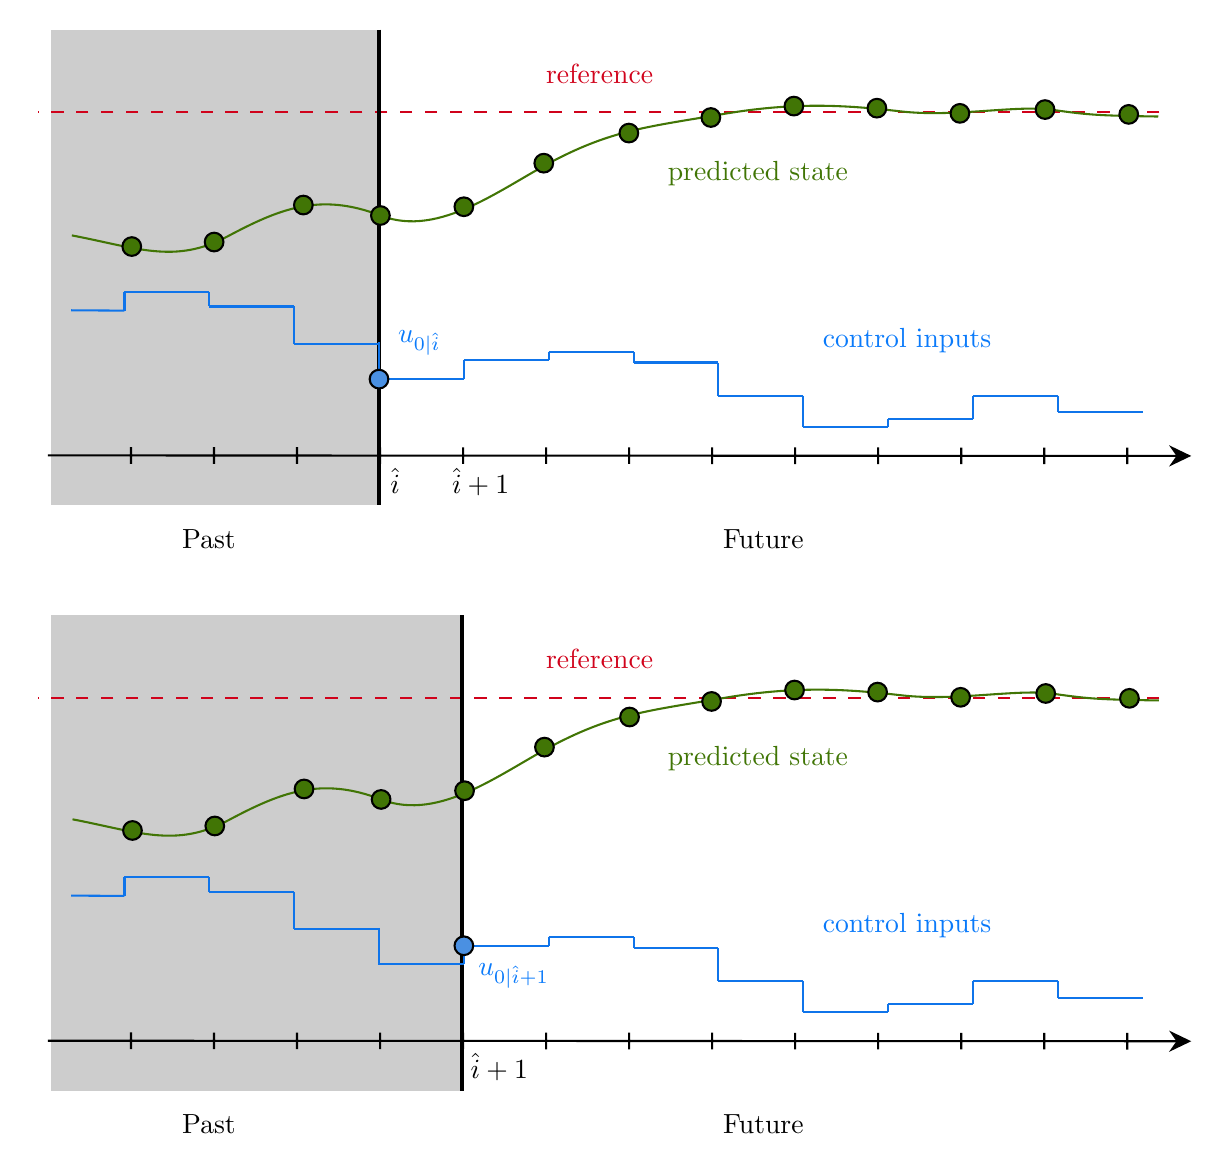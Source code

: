 

\tikzset{every picture/.style={line width=0.75pt}} %

\begin{tikzpicture}[x=0.75pt,y=0.75pt,yscale=-1,xscale=1]

\draw  [draw opacity=0][fill={rgb, 255:red, 155; green, 155; blue, 155 }  ,fill opacity=0.5 ] (17,34.67) -- (176,34.67) -- (176,263.75) -- (17,263.75) -- cycle ;
\draw [color={rgb, 255:red, 208; green, 2; blue, 27 }  ,draw opacity=1 ][line width=0.75]  [dash pattern={on 4.5pt off 4.5pt}]  (551,74.45) -- (10.67,74.45) ;
\draw [line width=1.5]    (175,34.67) -- (175,263.75) ;
\draw [color={rgb, 255:red, 65; green, 117; blue, 5 }  ,draw opacity=1 ]   (27,133.75) .. controls (58.62,139.8) and (76.71,147.73) .. (102,134.25) .. controls (127.29,120.77) and (146.69,112.96) .. (175.67,124.17) .. controls (204.65,135.38) and (234.43,110.24) .. (261.71,96.45) .. controls (289,82.67) and (306.33,81.17) .. (341,75.25) .. controls (375.67,69.33) and (400.33,71) .. (426.33,74) .. controls (452.33,77) and (482.21,70.78) .. (499.5,73.25) .. controls (516.79,75.72) and (521.1,76.02) .. (550.43,76.48) ;
\draw  [fill={rgb, 255:red, 65; green, 117; blue, 5 }  ,fill opacity=1 ] (91.05,136.95) .. controls (91.05,134.47) and (93.06,132.45) .. (95.55,132.45) .. controls (98.03,132.45) and (100.05,134.47) .. (100.05,136.95) .. controls (100.05,139.44) and (98.03,141.45) .. (95.55,141.45) .. controls (93.06,141.45) and (91.05,139.44) .. (91.05,136.95) -- cycle ;
\draw  [fill={rgb, 255:red, 65; green, 117; blue, 5 }  ,fill opacity=1 ] (51.38,139.12) .. controls (51.38,136.64) and (53.4,134.62) .. (55.88,134.62) .. controls (58.37,134.62) and (60.38,136.64) .. (60.38,139.12) .. controls (60.38,141.61) and (58.37,143.62) .. (55.88,143.62) .. controls (53.4,143.62) and (51.38,141.61) .. (51.38,139.12) -- cycle ;
\draw  [fill={rgb, 255:red, 65; green, 117; blue, 5 }  ,fill opacity=1 ] (134.05,119.12) .. controls (134.05,116.64) and (136.06,114.62) .. (138.55,114.62) .. controls (141.03,114.62) and (143.05,116.64) .. (143.05,119.12) .. controls (143.05,121.61) and (141.03,123.62) .. (138.55,123.62) .. controls (136.06,123.62) and (134.05,121.61) .. (134.05,119.12) -- cycle ;
\draw  [fill={rgb, 255:red, 65; green, 117; blue, 5 }  ,fill opacity=1 ] (171.17,124.17) .. controls (171.17,121.68) and (173.18,119.67) .. (175.67,119.67) .. controls (178.15,119.67) and (180.17,121.68) .. (180.17,124.17) .. controls (180.17,126.65) and (178.15,128.67) .. (175.67,128.67) .. controls (173.18,128.67) and (171.17,126.65) .. (171.17,124.17) -- cycle ;
\draw  [fill={rgb, 255:red, 65; green, 117; blue, 5 }  ,fill opacity=1 ] (211.38,119.95) .. controls (211.38,117.47) and (213.4,115.45) .. (215.88,115.45) .. controls (218.37,115.45) and (220.38,117.47) .. (220.38,119.95) .. controls (220.38,122.44) and (218.37,124.45) .. (215.88,124.45) .. controls (213.4,124.45) and (211.38,122.44) .. (211.38,119.95) -- cycle ;
\draw  [fill={rgb, 255:red, 65; green, 117; blue, 5 }  ,fill opacity=1 ] (249.88,98.95) .. controls (249.88,96.47) and (251.9,94.45) .. (254.38,94.45) .. controls (256.87,94.45) and (258.88,96.47) .. (258.88,98.95) .. controls (258.88,101.44) and (256.87,103.45) .. (254.38,103.45) .. controls (251.9,103.45) and (249.88,101.44) .. (249.88,98.95) -- cycle ;
\draw  [fill={rgb, 255:red, 65; green, 117; blue, 5 }  ,fill opacity=1 ] (290.88,84.45) .. controls (290.88,81.97) and (292.9,79.95) .. (295.38,79.95) .. controls (297.87,79.95) and (299.88,81.97) .. (299.88,84.45) .. controls (299.88,86.94) and (297.87,88.95) .. (295.38,88.95) .. controls (292.9,88.95) and (290.88,86.94) .. (290.88,84.45) -- cycle ;
\draw  [fill={rgb, 255:red, 65; green, 117; blue, 5 }  ,fill opacity=1 ] (330.38,76.95) .. controls (330.38,74.47) and (332.4,72.45) .. (334.88,72.45) .. controls (337.37,72.45) and (339.38,74.47) .. (339.38,76.95) .. controls (339.38,79.44) and (337.37,81.45) .. (334.88,81.45) .. controls (332.4,81.45) and (330.38,79.44) .. (330.38,76.95) -- cycle ;
\draw  [fill={rgb, 255:red, 65; green, 117; blue, 5 }  ,fill opacity=1 ] (370.38,71.45) .. controls (370.38,68.97) and (372.4,66.95) .. (374.88,66.95) .. controls (377.37,66.95) and (379.38,68.97) .. (379.38,71.45) .. controls (379.38,73.94) and (377.37,75.95) .. (374.88,75.95) .. controls (372.4,75.95) and (370.38,73.94) .. (370.38,71.45) -- cycle ;
\draw  [fill={rgb, 255:red, 65; green, 117; blue, 5 }  ,fill opacity=1 ] (410.38,72.45) .. controls (410.38,69.97) and (412.4,67.95) .. (414.88,67.95) .. controls (417.37,67.95) and (419.38,69.97) .. (419.38,72.45) .. controls (419.38,74.94) and (417.37,76.95) .. (414.88,76.95) .. controls (412.4,76.95) and (410.38,74.94) .. (410.38,72.45) -- cycle ;
\draw  [fill={rgb, 255:red, 65; green, 117; blue, 5 }  ,fill opacity=1 ] (450.38,74.95) .. controls (450.38,72.47) and (452.4,70.45) .. (454.88,70.45) .. controls (457.37,70.45) and (459.38,72.47) .. (459.38,74.95) .. controls (459.38,77.44) and (457.37,79.45) .. (454.88,79.45) .. controls (452.4,79.45) and (450.38,77.44) .. (450.38,74.95) -- cycle ;
\draw  [fill={rgb, 255:red, 65; green, 117; blue, 5 }  ,fill opacity=1 ] (491.38,73.12) .. controls (491.38,70.64) and (493.4,68.62) .. (495.88,68.62) .. controls (498.37,68.62) and (500.38,70.64) .. (500.38,73.12) .. controls (500.38,75.61) and (498.37,77.62) .. (495.88,77.62) .. controls (493.4,77.62) and (491.38,75.61) .. (491.38,73.12) -- cycle ;
\draw  [fill={rgb, 255:red, 65; green, 117; blue, 5 }  ,fill opacity=1 ] (531.71,75.45) .. controls (531.71,72.97) and (533.73,70.95) .. (536.21,70.95) .. controls (538.7,70.95) and (540.71,72.97) .. (540.71,75.45) .. controls (540.71,77.94) and (538.7,79.95) .. (536.21,79.95) .. controls (533.73,79.95) and (531.71,77.94) .. (531.71,75.45) -- cycle ;
\draw    (15.5,239.75) -- (563.33,240) (55.5,235.77) -- (55.5,243.77)(95.5,235.79) -- (95.5,243.79)(135.5,235.8) -- (135.5,243.8)(175.5,235.82) -- (175.5,243.82)(215.5,235.84) -- (215.5,243.84)(255.5,235.86) -- (255.5,243.86)(295.5,235.88) -- (295.5,243.88)(335.5,235.9) -- (335.5,243.9)(375.5,235.91) -- (375.5,243.91)(415.5,235.93) -- (415.5,243.93)(455.5,235.95) -- (455.5,243.95)(495.5,235.97) -- (495.5,243.97)(535.5,235.99) -- (535.5,243.99) ;
\draw [shift={(566.33,240)}, rotate = 180.03] [fill={rgb, 255:red, 0; green, 0; blue, 0 }  ][line width=0.08]  [draw opacity=0] (10.72,-5.15) -- (0,0) -- (10.72,5.15) -- (7.12,0) -- cycle    ;
\draw [color={rgb, 255:red, 15; green, 116; blue, 234 }  ,draw opacity=1 ]   (175,203) -- (215.88,203) ;
\draw [color={rgb, 255:red, 15; green, 116; blue, 234 }  ,draw opacity=1 ]   (215.88,194) -- (256.76,194) ;
\draw [color={rgb, 255:red, 15; green, 116; blue, 234 }  ,draw opacity=1 ]   (256.76,190) -- (297.64,190) ;
\draw [color={rgb, 255:red, 15; green, 116; blue, 234 }  ,draw opacity=1 ]   (297.64,195) -- (338.52,195) ;
\draw [color={rgb, 255:red, 15; green, 116; blue, 234 }  ,draw opacity=1 ]   (338.52,211) -- (379.4,211) ;
\draw [color={rgb, 255:red, 15; green, 116; blue, 234 }  ,draw opacity=1 ]   (379.4,226) -- (420.29,226) ;
\draw [color={rgb, 255:red, 15; green, 116; blue, 234 }  ,draw opacity=1 ]   (420.29,222) -- (461.17,222) ;
\draw [color={rgb, 255:red, 15; green, 116; blue, 234 }  ,draw opacity=1 ]   (461.17,211) -- (502.05,211) ;
\draw [color={rgb, 255:red, 15; green, 116; blue, 234 }  ,draw opacity=1 ]   (502.05,219) -- (542.93,219) ;
\draw [color={rgb, 255:red, 15; green, 116; blue, 234 }  ,draw opacity=1 ]   (134.12,186) -- (175,186) ;
\draw [color={rgb, 255:red, 15; green, 116; blue, 234 }  ,draw opacity=1 ]   (93.24,168) -- (134.12,168) ;
\draw [color={rgb, 255:red, 15; green, 116; blue, 234 }  ,draw opacity=1 ]   (52.36,161) -- (93.24,161) ;
\draw [color={rgb, 255:red, 15; green, 116; blue, 234 }  ,draw opacity=1 ]   (26.67,169.83) -- (52.36,170) ;
\draw [color={rgb, 255:red, 15; green, 116; blue, 234 }  ,draw opacity=1 ]   (93.24,161) -- (93.24,168) ;
\draw [color={rgb, 255:red, 15; green, 116; blue, 234 }  ,draw opacity=1 ]   (52.36,161) -- (52.36,170) ;
\draw [color={rgb, 255:red, 15; green, 116; blue, 234 }  ,draw opacity=1 ]   (134.12,168) -- (134.12,186) ;
\draw [color={rgb, 255:red, 15; green, 116; blue, 234 }  ,draw opacity=1 ]   (175,185.33) -- (175,203.33) ;
\draw [color={rgb, 255:red, 15; green, 116; blue, 234 }  ,draw opacity=1 ]   (215.88,194) -- (215.88,203) ;
\draw [color={rgb, 255:red, 15; green, 116; blue, 234 }  ,draw opacity=1 ]   (461.17,211) -- (461.17,222) ;
\draw [color={rgb, 255:red, 15; green, 116; blue, 234 }  ,draw opacity=1 ]   (256.76,190) -- (256.76,194) ;
\draw [color={rgb, 255:red, 15; green, 116; blue, 234 }  ,draw opacity=1 ]   (297.64,190) -- (297.64,195) ;
\draw [color={rgb, 255:red, 15; green, 116; blue, 234 }  ,draw opacity=1 ]   (338.52,195) -- (338.52,211) ;
\draw [color={rgb, 255:red, 15; green, 116; blue, 234 }  ,draw opacity=1 ]   (379.4,211) -- (379.4,226) ;
\draw [color={rgb, 255:red, 15; green, 116; blue, 234 }  ,draw opacity=1 ]   (420.29,222) -- (420.29,226) ;
\draw [color={rgb, 255:red, 15; green, 116; blue, 234 }  ,draw opacity=1 ]   (502.05,211) -- (502.05,219) ;
\draw  [draw opacity=0][fill={rgb, 255:red, 155; green, 155; blue, 155 }  ,fill opacity=0.5 ] (17,316.67) -- (215,316.67) -- (215,545.75) -- (17,545.75) -- cycle ;
\draw [color={rgb, 255:red, 208; green, 2; blue, 27 }  ,draw opacity=1 ][line width=0.75]  [dash pattern={on 4.5pt off 4.5pt}]  (551,356.45) -- (10.67,356.45) ;
\draw [line width=1.5]    (215,316.67) -- (215,545.75) ;
\draw    (15.5,521.75) -- (563.33,522) (55.5,517.77) -- (55.5,525.77)(95.5,517.79) -- (95.5,525.79)(135.5,517.8) -- (135.5,525.8)(175.5,517.82) -- (175.5,525.82)(215.5,517.84) -- (215.5,525.84)(255.5,517.86) -- (255.5,525.86)(295.5,517.88) -- (295.5,525.88)(335.5,517.9) -- (335.5,525.9)(375.5,517.91) -- (375.5,525.91)(415.5,517.93) -- (415.5,525.93)(455.5,517.95) -- (455.5,525.95)(495.5,517.97) -- (495.5,525.97)(535.5,517.99) -- (535.5,525.99) ;
\draw [shift={(566.33,522)}, rotate = 180.03] [fill={rgb, 255:red, 0; green, 0; blue, 0 }  ][line width=0.08]  [draw opacity=0] (10.72,-5.15) -- (0,0) -- (10.72,5.15) -- (7.12,0) -- cycle    ;
\draw [color={rgb, 255:red, 15; green, 116; blue, 234 }  ,draw opacity=1 ]   (175,485) -- (215.88,485) ;
\draw [color={rgb, 255:red, 15; green, 116; blue, 234 }  ,draw opacity=1 ]   (215.88,476) -- (256.76,476) ;
\draw [color={rgb, 255:red, 15; green, 116; blue, 234 }  ,draw opacity=1 ]   (256.76,472) -- (297.64,472) ;
\draw [color={rgb, 255:red, 15; green, 116; blue, 234 }  ,draw opacity=1 ]   (297.64,477) -- (338.52,477) ;
\draw [color={rgb, 255:red, 15; green, 116; blue, 234 }  ,draw opacity=1 ]   (338.52,493) -- (379.4,493) ;
\draw [color={rgb, 255:red, 15; green, 116; blue, 234 }  ,draw opacity=1 ]   (379.4,508) -- (420.29,508) ;
\draw [color={rgb, 255:red, 15; green, 116; blue, 234 }  ,draw opacity=1 ]   (420.29,504) -- (461.17,504) ;
\draw [color={rgb, 255:red, 15; green, 116; blue, 234 }  ,draw opacity=1 ]   (461.17,493) -- (502.05,493) ;
\draw [color={rgb, 255:red, 15; green, 116; blue, 234 }  ,draw opacity=1 ]   (502.05,501) -- (542.93,501) ;
\draw [color={rgb, 255:red, 15; green, 116; blue, 234 }  ,draw opacity=1 ]   (134.12,468) -- (175,468) ;
\draw [color={rgb, 255:red, 15; green, 116; blue, 234 }  ,draw opacity=1 ]   (93.24,450) -- (134.12,450) ;
\draw [color={rgb, 255:red, 15; green, 116; blue, 234 }  ,draw opacity=1 ]   (26.67,451.83) -- (52.36,452) ;
\draw [color={rgb, 255:red, 15; green, 116; blue, 234 }  ,draw opacity=1 ]   (134.12,450) -- (134.12,468) ;
\draw [color={rgb, 255:red, 15; green, 116; blue, 234 }  ,draw opacity=1 ]   (175,467.33) -- (175,485.33) ;
\draw [color={rgb, 255:red, 15; green, 116; blue, 234 }  ,draw opacity=1 ]   (215.88,476) -- (215.88,485) ;
\draw [color={rgb, 255:red, 15; green, 116; blue, 234 }  ,draw opacity=1 ]   (461.17,493) -- (461.17,504) ;
\draw [color={rgb, 255:red, 15; green, 116; blue, 234 }  ,draw opacity=1 ]   (256.76,472) -- (256.76,476) ;
\draw [color={rgb, 255:red, 15; green, 116; blue, 234 }  ,draw opacity=1 ]   (297.64,472) -- (297.64,477) ;
\draw [color={rgb, 255:red, 15; green, 116; blue, 234 }  ,draw opacity=1 ]   (338.52,477) -- (338.52,493) ;
\draw [color={rgb, 255:red, 15; green, 116; blue, 234 }  ,draw opacity=1 ]   (379.4,493) -- (379.4,508) ;
\draw [color={rgb, 255:red, 15; green, 116; blue, 234 }  ,draw opacity=1 ]   (420.29,504) -- (420.29,508) ;
\draw [color={rgb, 255:red, 15; green, 116; blue, 234 }  ,draw opacity=1 ]   (502.05,493) -- (502.05,501) ;
\draw  [fill={rgb, 255:red, 74; green, 144; blue, 226 }  ,fill opacity=1 ] (170.5,203) .. controls (170.5,200.51) and (172.51,198.5) .. (175,198.5) .. controls (177.49,198.5) and (179.5,200.51) .. (179.5,203) .. controls (179.5,205.49) and (177.49,207.5) .. (175,207.5) .. controls (172.51,207.5) and (170.5,205.49) .. (170.5,203) -- cycle ;
\draw  [fill={rgb, 255:red, 74; green, 144; blue, 226 }  ,fill opacity=1 ] (211.38,476) .. controls (211.38,473.51) and (213.4,471.5) .. (215.88,471.5) .. controls (218.37,471.5) and (220.38,473.51) .. (220.38,476) .. controls (220.38,478.49) and (218.37,480.5) .. (215.88,480.5) .. controls (213.4,480.5) and (211.38,478.49) .. (211.38,476) -- cycle ;
\draw [color={rgb, 255:red, 65; green, 117; blue, 5 }  ,draw opacity=1 ]   (27.33,415.08) .. controls (58.95,421.13) and (77.05,429.06) .. (102.33,415.58) .. controls (127.62,402.11) and (147.02,394.29) .. (176,405.5) .. controls (204.98,416.71) and (234.76,391.57) .. (262.05,377.79) .. controls (289.33,364) and (306.67,362.5) .. (341.33,356.58) .. controls (376,350.67) and (400.67,352.33) .. (426.67,355.33) .. controls (452.67,358.33) and (482.55,352.12) .. (499.83,354.58) .. controls (517.12,357.05) and (521.43,357.36) .. (550.76,357.81) ;
\draw  [fill={rgb, 255:red, 65; green, 117; blue, 5 }  ,fill opacity=1 ] (91.38,418.29) .. controls (91.38,415.8) and (93.4,413.79) .. (95.88,413.79) .. controls (98.37,413.79) and (100.38,415.8) .. (100.38,418.29) .. controls (100.38,420.77) and (98.37,422.79) .. (95.88,422.79) .. controls (93.4,422.79) and (91.38,420.77) .. (91.38,418.29) -- cycle ;
\draw  [fill={rgb, 255:red, 65; green, 117; blue, 5 }  ,fill opacity=1 ] (51.71,420.45) .. controls (51.71,417.97) and (53.73,415.95) .. (56.21,415.95) .. controls (58.7,415.95) and (60.71,417.97) .. (60.71,420.45) .. controls (60.71,422.94) and (58.7,424.95) .. (56.21,424.95) .. controls (53.73,424.95) and (51.71,422.94) .. (51.71,420.45) -- cycle ;
\draw  [fill={rgb, 255:red, 65; green, 117; blue, 5 }  ,fill opacity=1 ] (134.38,400.45) .. controls (134.38,397.97) and (136.4,395.95) .. (138.88,395.95) .. controls (141.37,395.95) and (143.38,397.97) .. (143.38,400.45) .. controls (143.38,402.94) and (141.37,404.95) .. (138.88,404.95) .. controls (136.4,404.95) and (134.38,402.94) .. (134.38,400.45) -- cycle ;
\draw  [fill={rgb, 255:red, 65; green, 117; blue, 5 }  ,fill opacity=1 ] (171.5,405.5) .. controls (171.5,403.01) and (173.51,401) .. (176,401) .. controls (178.49,401) and (180.5,403.01) .. (180.5,405.5) .. controls (180.5,407.99) and (178.49,410) .. (176,410) .. controls (173.51,410) and (171.5,407.99) .. (171.5,405.5) -- cycle ;
\draw  [fill={rgb, 255:red, 65; green, 117; blue, 5 }  ,fill opacity=1 ] (211.71,401.29) .. controls (211.71,398.8) and (213.73,396.79) .. (216.21,396.79) .. controls (218.7,396.79) and (220.71,398.8) .. (220.71,401.29) .. controls (220.71,403.77) and (218.7,405.79) .. (216.21,405.79) .. controls (213.73,405.79) and (211.71,403.77) .. (211.71,401.29) -- cycle ;
\draw  [fill={rgb, 255:red, 65; green, 117; blue, 5 }  ,fill opacity=1 ] (250.21,380.29) .. controls (250.21,377.8) and (252.23,375.79) .. (254.71,375.79) .. controls (257.2,375.79) and (259.21,377.8) .. (259.21,380.29) .. controls (259.21,382.77) and (257.2,384.79) .. (254.71,384.79) .. controls (252.23,384.79) and (250.21,382.77) .. (250.21,380.29) -- cycle ;
\draw  [fill={rgb, 255:red, 65; green, 117; blue, 5 }  ,fill opacity=1 ] (291.21,365.79) .. controls (291.21,363.3) and (293.23,361.29) .. (295.71,361.29) .. controls (298.2,361.29) and (300.21,363.3) .. (300.21,365.79) .. controls (300.21,368.27) and (298.2,370.29) .. (295.71,370.29) .. controls (293.23,370.29) and (291.21,368.27) .. (291.21,365.79) -- cycle ;
\draw  [fill={rgb, 255:red, 65; green, 117; blue, 5 }  ,fill opacity=1 ] (330.71,358.29) .. controls (330.71,355.8) and (332.73,353.79) .. (335.21,353.79) .. controls (337.7,353.79) and (339.71,355.8) .. (339.71,358.29) .. controls (339.71,360.77) and (337.7,362.79) .. (335.21,362.79) .. controls (332.73,362.79) and (330.71,360.77) .. (330.71,358.29) -- cycle ;
\draw  [fill={rgb, 255:red, 65; green, 117; blue, 5 }  ,fill opacity=1 ] (370.71,352.79) .. controls (370.71,350.3) and (372.73,348.29) .. (375.21,348.29) .. controls (377.7,348.29) and (379.71,350.3) .. (379.71,352.79) .. controls (379.71,355.27) and (377.7,357.29) .. (375.21,357.29) .. controls (372.73,357.29) and (370.71,355.27) .. (370.71,352.79) -- cycle ;
\draw  [fill={rgb, 255:red, 65; green, 117; blue, 5 }  ,fill opacity=1 ] (410.71,353.79) .. controls (410.71,351.3) and (412.73,349.29) .. (415.21,349.29) .. controls (417.7,349.29) and (419.71,351.3) .. (419.71,353.79) .. controls (419.71,356.27) and (417.7,358.29) .. (415.21,358.29) .. controls (412.73,358.29) and (410.71,356.27) .. (410.71,353.79) -- cycle ;
\draw  [fill={rgb, 255:red, 65; green, 117; blue, 5 }  ,fill opacity=1 ] (450.71,356.29) .. controls (450.71,353.8) and (452.73,351.79) .. (455.21,351.79) .. controls (457.7,351.79) and (459.71,353.8) .. (459.71,356.29) .. controls (459.71,358.77) and (457.7,360.79) .. (455.21,360.79) .. controls (452.73,360.79) and (450.71,358.77) .. (450.71,356.29) -- cycle ;
\draw  [fill={rgb, 255:red, 65; green, 117; blue, 5 }  ,fill opacity=1 ] (491.71,354.45) .. controls (491.71,351.97) and (493.73,349.95) .. (496.21,349.95) .. controls (498.7,349.95) and (500.71,351.97) .. (500.71,354.45) .. controls (500.71,356.94) and (498.7,358.95) .. (496.21,358.95) .. controls (493.73,358.95) and (491.71,356.94) .. (491.71,354.45) -- cycle ;
\draw  [fill={rgb, 255:red, 65; green, 117; blue, 5 }  ,fill opacity=1 ] (532.05,356.79) .. controls (532.05,354.3) and (534.06,352.29) .. (536.55,352.29) .. controls (539.03,352.29) and (541.05,354.3) .. (541.05,356.79) .. controls (541.05,359.27) and (539.03,361.29) .. (536.55,361.29) .. controls (534.06,361.29) and (532.05,359.27) .. (532.05,356.79) -- cycle ;
\draw [color={rgb, 255:red, 15; green, 116; blue, 234 }  ,draw opacity=1 ]   (52.36,443) -- (93.24,443) ;
\draw [color={rgb, 255:red, 15; green, 116; blue, 234 }  ,draw opacity=1 ]   (93.24,443) -- (93.24,450) ;
\draw [color={rgb, 255:red, 15; green, 116; blue, 234 }  ,draw opacity=1 ]   (52.36,443) -- (52.36,452) ;

\draw (254,49.67) node [anchor=north west][inner sep=0.75pt]   [align=left] {\textcolor[rgb]{0.82,0.01,0.11}{reference}};
\draw (312.67,96.33) node [anchor=north west][inner sep=0.75pt]   [align=left] {\textcolor[rgb]{0.25,0.46,0.02}{predicted state}};
\draw (387.33,177) node [anchor=north west][inner sep=0.75pt]   [align=left] {\textcolor[rgb]{0.04,0.48,0.98}{control inputs}};
\draw (78.67,274) node [anchor=north west][inner sep=0.75pt]   [align=left] {Past};
\draw (339.33,274) node [anchor=north west][inner sep=0.75pt]   [align=left] {Future};
\draw (254,331.67) node [anchor=north west][inner sep=0.75pt]   [align=left] {\textcolor[rgb]{0.82,0.01,0.11}{reference}};
\draw (312.67,378.33) node [anchor=north west][inner sep=0.75pt]   [align=left] {\textcolor[rgb]{0.25,0.46,0.02}{predicted state}};
\draw (387.33,459) node [anchor=north west][inner sep=0.75pt]   [align=left] {\textcolor[rgb]{0.04,0.48,0.98}{control inputs}};
\draw (78.67,556) node [anchor=north west][inner sep=0.75pt]   [align=left] {Past};
\draw (339.33,556) node [anchor=north west][inner sep=0.75pt]   [align=left] {Future};
\draw (182.67,178.07) node [anchor=north west][inner sep=0.75pt]    {$\textcolor[rgb]{0.04,0.48,0.98}{u_{0|\hat{i}}}$};
\draw (179,244.4) node [anchor=north west][inner sep=0.75pt]    {$\hat{i}$};
\draw (221.33,483.07) node [anchor=north west][inner sep=0.75pt]    {$\textcolor[rgb]{0.04,0.48,0.98}{u}\textcolor[rgb]{0.04,0.48,0.98}{_{0|\hat{i} +1}}$};
\draw (217.67,526.07) node [anchor=north west][inner sep=0.75pt]    {$\hat{i} +1$};
\draw (208.67,244.4) node [anchor=north west][inner sep=0.75pt]    {$\hat{i} +1$};


\end{tikzpicture}
